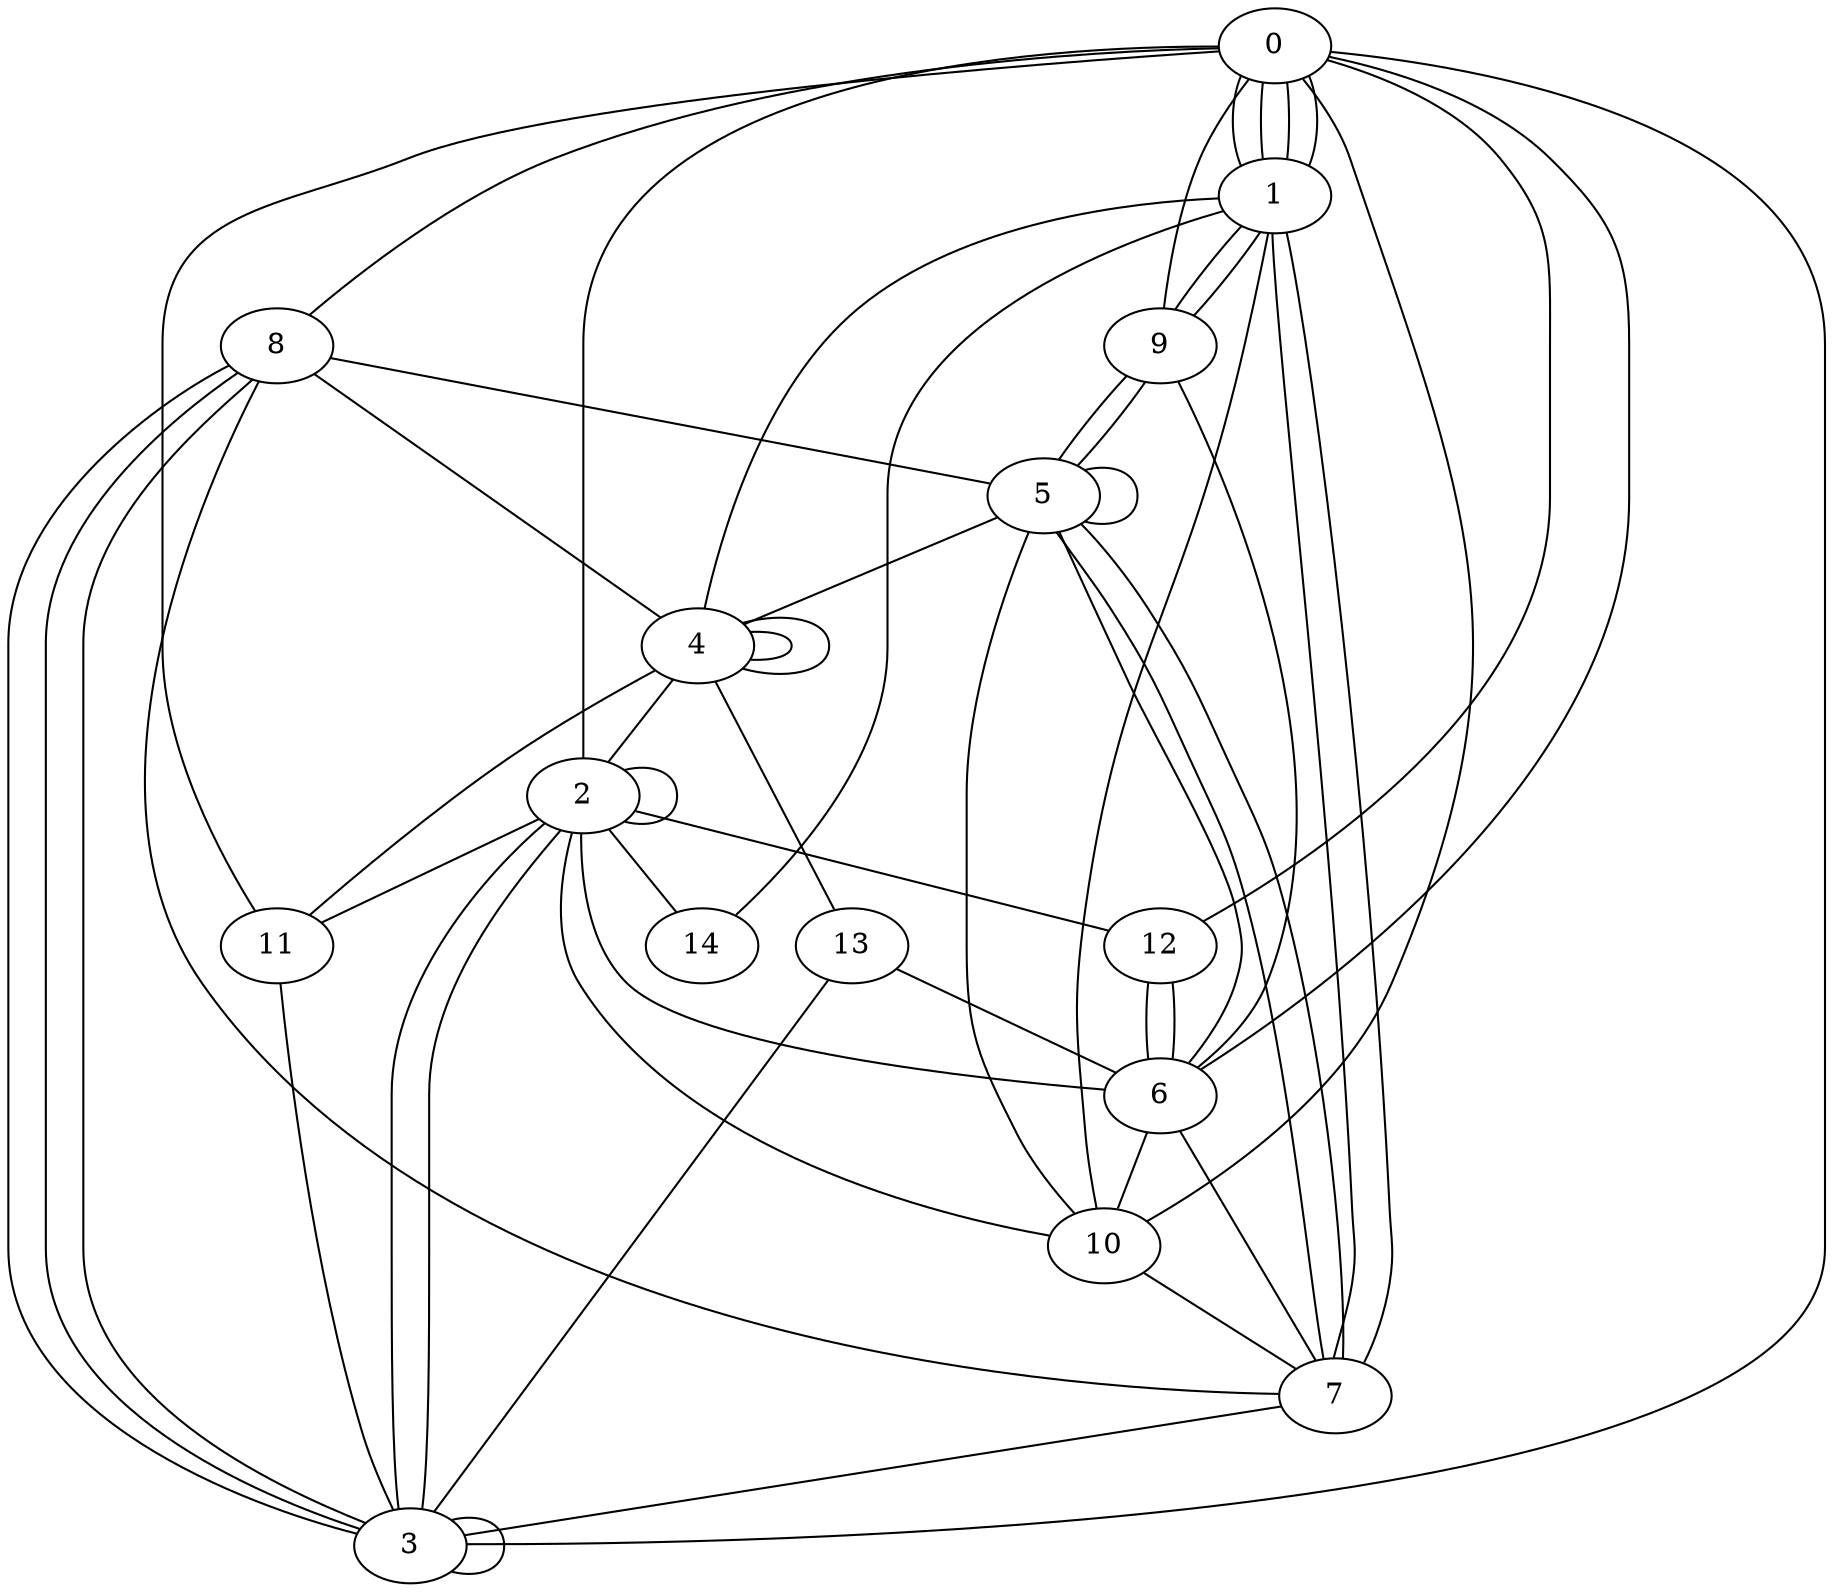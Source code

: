 graph G {
0;
1;
2;
3;
4;
5;
6;
7;
8;
9;
10;
11;
12;
13;
14;
10--5 ;
0--8 ;
10--2 ;
14--1 ;
6--2 ;
0--1 ;
2--11 ;
11--4 ;
8--3 ;
2--14 ;
1--0 ;
10--7 ;
0--12 ;
13--3 ;
6--7 ;
5--4 ;
0--1 ;
9--6 ;
8--5 ;
6--5 ;
10--0 ;
8--3 ;
1--4 ;
13--6 ;
5--5 ;
1--9 ;
11--3 ;
10--1 ;
7--3 ;
8--7 ;
12--6 ;
8--3 ;
4--4 ;
4--4 ;
2--3 ;
7--5 ;
0--9 ;
9--5 ;
8--4 ;
12--6 ;
2--12 ;
1--9 ;
0--6 ;
1--7 ;
4--13 ;
1--0 ;
0--11 ;
0--2 ;
9--5 ;
5--7 ;
4--2 ;
2--2 ;
7--1 ;
6--10 ;
3--2 ;
3--0 ;
3--3 ;
}
